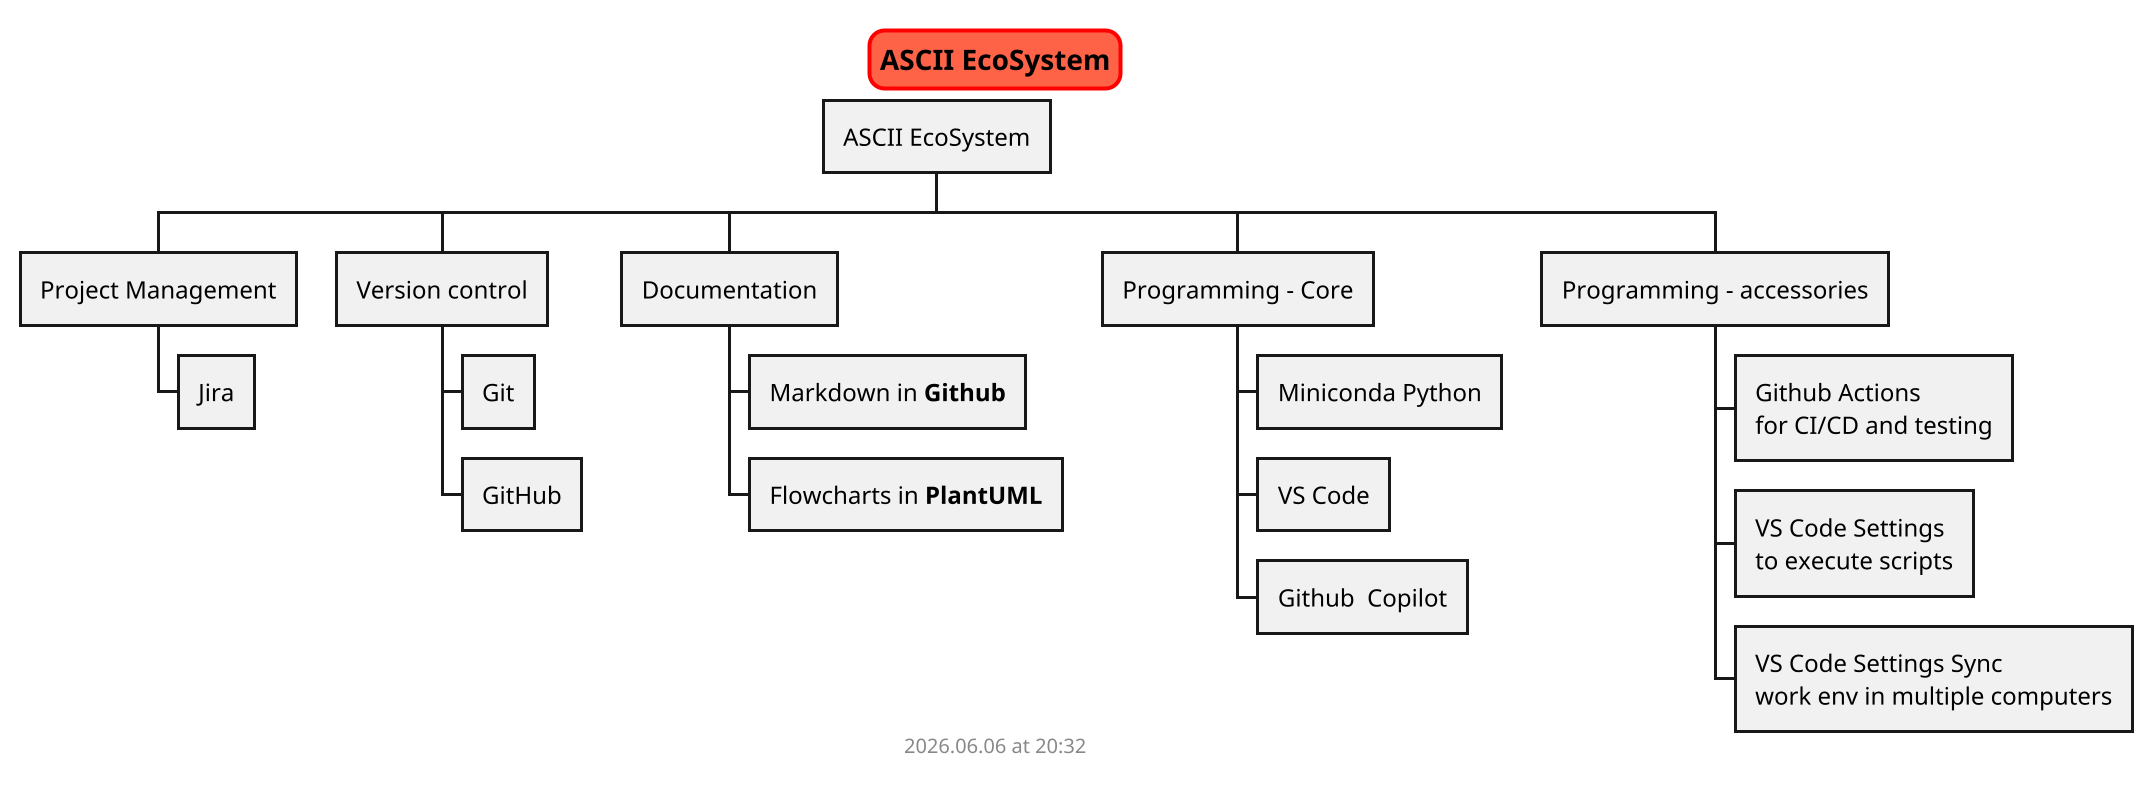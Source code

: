 @startwbs _ascii_ecosystem

scale 2
skinparam titleBorderRoundCorner 15
skinparam titleBorderThickness 2
skinparam titleBorderColor red
skinparam titleBackgroundColor Tomato

title ASCII EcoSystem

* ASCII EcoSystem

** Project Management
*** Jira

** Version control
*** Git
*** GitHub

** Documentation
*** Markdown in **Github**
*** Flowcharts in **PlantUML**

** Programming - Core
*** Miniconda Python
*** VS Code
*** Github  Copilot

** Programming - accessories
*** Github Actions \nfor CI/CD and testing
*** VS Code Settings \nto execute scripts
*** VS Code Settings Sync  \nwork env in multiple computers

footer
%date("yyyy.MM.dd' at 'HH:mm")
%filename()
end footer

@endwbs
